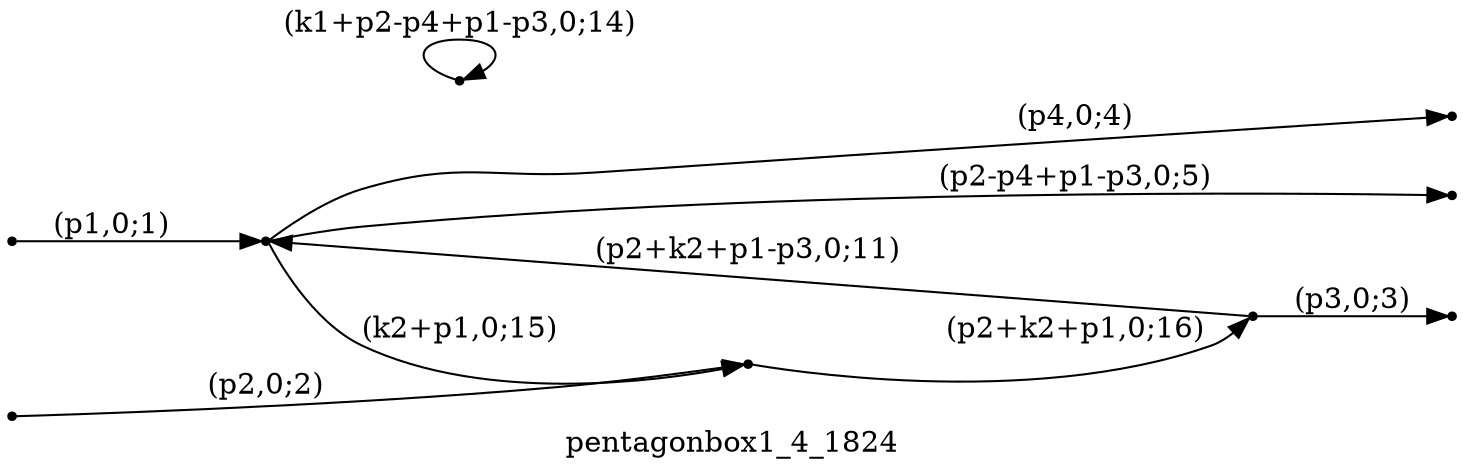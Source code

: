 digraph pentagonbox1_4_1824 {
  label="pentagonbox1_4_1824";
  rankdir="LR";
  subgraph edges {
    -1 -> 2 [label="(p1,0;1)"];
    -2 -> 3 [label="(p2,0;2)"];
    1 -> -3 [label="(p3,0;3)"];
    2 -> -4 [label="(p4,0;4)"];
    2 -> -5 [label="(p2-p4+p1-p3,0;5)"];
    1 -> 2 [label="(p2+k2+p1-p3,0;11)"];
    4 -> 4 [label="(k1+p2-p4+p1-p3,0;14)"];
    2 -> 3 [label="(k2+p1,0;15)"];
    3 -> 1 [label="(p2+k2+p1,0;16)"];
  }
  subgraph incoming { rank="source"; -1; -2; }
  subgraph outgoing { rank="sink"; -3; -4; -5; }
-5 [shape=point];
-4 [shape=point];
-3 [shape=point];
-2 [shape=point];
-1 [shape=point];
1 [shape=point];
2 [shape=point];
3 [shape=point];
4 [shape=point];
}

